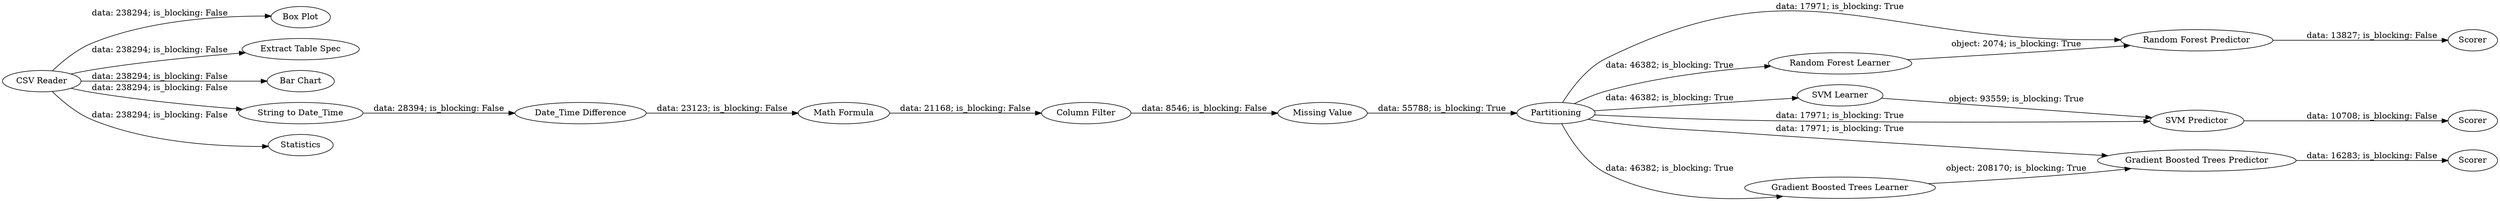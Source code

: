 digraph {
	"6539028508271144504_31" [label="Box Plot"]
	"6539028508271144504_22" [label=Scorer]
	"6539028508271144504_3" [label="Missing Value"]
	"6539028508271144504_30" [label="Extract Table Spec"]
	"6539028508271144504_27" [label="Math Formula"]
	"6539028508271144504_15" [label="Random Forest Predictor"]
	"6539028508271144504_13" [label=Partitioning]
	"6539028508271144504_28" [label="Column Filter"]
	"6539028508271144504_16" [label=Scorer]
	"6539028508271144504_17" [label="Gradient Boosted Trees Learner"]
	"6539028508271144504_26" [label="Date_Time Difference"]
	"6539028508271144504_21" [label="SVM Predictor"]
	"6539028508271144504_1" [label="CSV Reader"]
	"6539028508271144504_32" [label="Bar Chart"]
	"6539028508271144504_25" [label="String to Date_Time"]
	"6539028508271144504_14" [label="Random Forest Learner"]
	"6539028508271144504_29" [label=Statistics]
	"6539028508271144504_19" [label=Scorer]
	"6539028508271144504_20" [label="SVM Learner"]
	"6539028508271144504_18" [label="Gradient Boosted Trees Predictor"]
	"6539028508271144504_1" -> "6539028508271144504_31" [label="data: 238294; is_blocking: False"]
	"6539028508271144504_1" -> "6539028508271144504_29" [label="data: 238294; is_blocking: False"]
	"6539028508271144504_13" -> "6539028508271144504_18" [label="data: 17971; is_blocking: True"]
	"6539028508271144504_13" -> "6539028508271144504_20" [label="data: 46382; is_blocking: True"]
	"6539028508271144504_13" -> "6539028508271144504_21" [label="data: 17971; is_blocking: True"]
	"6539028508271144504_13" -> "6539028508271144504_15" [label="data: 17971; is_blocking: True"]
	"6539028508271144504_1" -> "6539028508271144504_32" [label="data: 238294; is_blocking: False"]
	"6539028508271144504_28" -> "6539028508271144504_3" [label="data: 8546; is_blocking: False"]
	"6539028508271144504_1" -> "6539028508271144504_25" [label="data: 238294; is_blocking: False"]
	"6539028508271144504_15" -> "6539028508271144504_16" [label="data: 13827; is_blocking: False"]
	"6539028508271144504_13" -> "6539028508271144504_17" [label="data: 46382; is_blocking: True"]
	"6539028508271144504_27" -> "6539028508271144504_28" [label="data: 21168; is_blocking: False"]
	"6539028508271144504_1" -> "6539028508271144504_30" [label="data: 238294; is_blocking: False"]
	"6539028508271144504_21" -> "6539028508271144504_22" [label="data: 10708; is_blocking: False"]
	"6539028508271144504_3" -> "6539028508271144504_13" [label="data: 55788; is_blocking: True"]
	"6539028508271144504_14" -> "6539028508271144504_15" [label="object: 2074; is_blocking: True"]
	"6539028508271144504_13" -> "6539028508271144504_14" [label="data: 46382; is_blocking: True"]
	"6539028508271144504_26" -> "6539028508271144504_27" [label="data: 23123; is_blocking: False"]
	"6539028508271144504_20" -> "6539028508271144504_21" [label="object: 93559; is_blocking: True"]
	"6539028508271144504_25" -> "6539028508271144504_26" [label="data: 28394; is_blocking: False"]
	"6539028508271144504_18" -> "6539028508271144504_19" [label="data: 16283; is_blocking: False"]
	"6539028508271144504_17" -> "6539028508271144504_18" [label="object: 208170; is_blocking: True"]
	rankdir=LR
}
